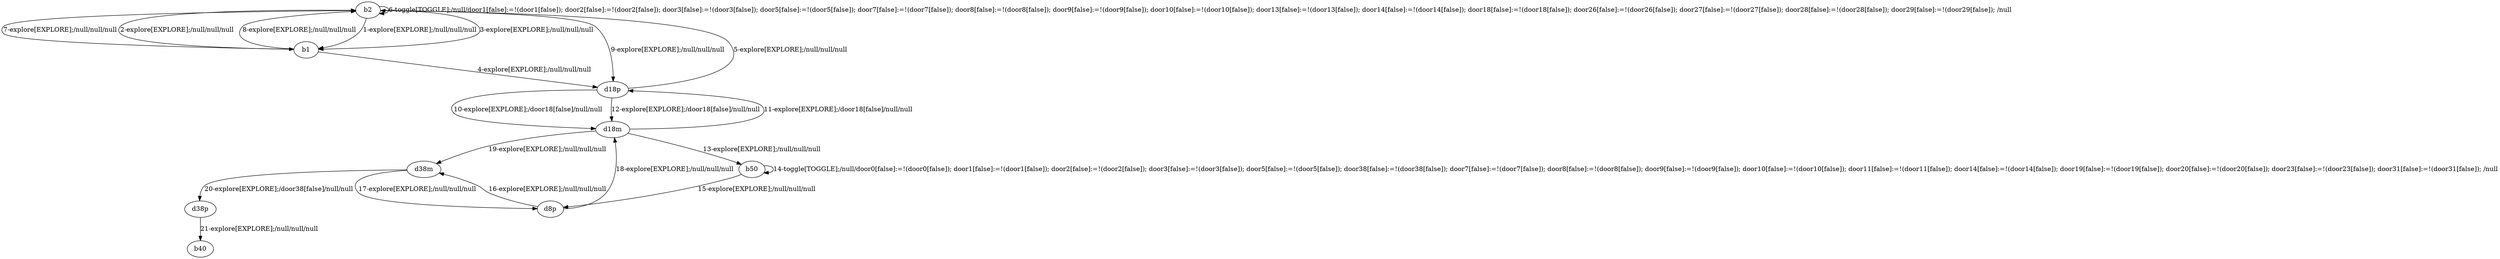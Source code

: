 # Total number of goals covered by this test: 1
# d38p --> b40

digraph g {
"b2" -> "b1" [label = "1-explore[EXPLORE];/null/null/null"];
"b1" -> "b2" [label = "2-explore[EXPLORE];/null/null/null"];
"b2" -> "b1" [label = "3-explore[EXPLORE];/null/null/null"];
"b1" -> "d18p" [label = "4-explore[EXPLORE];/null/null/null"];
"d18p" -> "b2" [label = "5-explore[EXPLORE];/null/null/null"];
"b2" -> "b2" [label = "6-toggle[TOGGLE];/null/door1[false]:=!(door1[false]); door2[false]:=!(door2[false]); door3[false]:=!(door3[false]); door5[false]:=!(door5[false]); door7[false]:=!(door7[false]); door8[false]:=!(door8[false]); door9[false]:=!(door9[false]); door10[false]:=!(door10[false]); door13[false]:=!(door13[false]); door14[false]:=!(door14[false]); door18[false]:=!(door18[false]); door26[false]:=!(door26[false]); door27[false]:=!(door27[false]); door28[false]:=!(door28[false]); door29[false]:=!(door29[false]); /null"];
"b2" -> "b1" [label = "7-explore[EXPLORE];/null/null/null"];
"b1" -> "b2" [label = "8-explore[EXPLORE];/null/null/null"];
"b2" -> "d18p" [label = "9-explore[EXPLORE];/null/null/null"];
"d18p" -> "d18m" [label = "10-explore[EXPLORE];/door18[false]/null/null"];
"d18m" -> "d18p" [label = "11-explore[EXPLORE];/door18[false]/null/null"];
"d18p" -> "d18m" [label = "12-explore[EXPLORE];/door18[false]/null/null"];
"d18m" -> "b50" [label = "13-explore[EXPLORE];/null/null/null"];
"b50" -> "b50" [label = "14-toggle[TOGGLE];/null/door0[false]:=!(door0[false]); door1[false]:=!(door1[false]); door2[false]:=!(door2[false]); door3[false]:=!(door3[false]); door5[false]:=!(door5[false]); door38[false]:=!(door38[false]); door7[false]:=!(door7[false]); door8[false]:=!(door8[false]); door9[false]:=!(door9[false]); door10[false]:=!(door10[false]); door11[false]:=!(door11[false]); door14[false]:=!(door14[false]); door19[false]:=!(door19[false]); door20[false]:=!(door20[false]); door23[false]:=!(door23[false]); door31[false]:=!(door31[false]); /null"];
"b50" -> "d8p" [label = "15-explore[EXPLORE];/null/null/null"];
"d8p" -> "d38m" [label = "16-explore[EXPLORE];/null/null/null"];
"d38m" -> "d8p" [label = "17-explore[EXPLORE];/null/null/null"];
"d8p" -> "d18m" [label = "18-explore[EXPLORE];/null/null/null"];
"d18m" -> "d38m" [label = "19-explore[EXPLORE];/null/null/null"];
"d38m" -> "d38p" [label = "20-explore[EXPLORE];/door38[false]/null/null"];
"d38p" -> "b40" [label = "21-explore[EXPLORE];/null/null/null"];
}